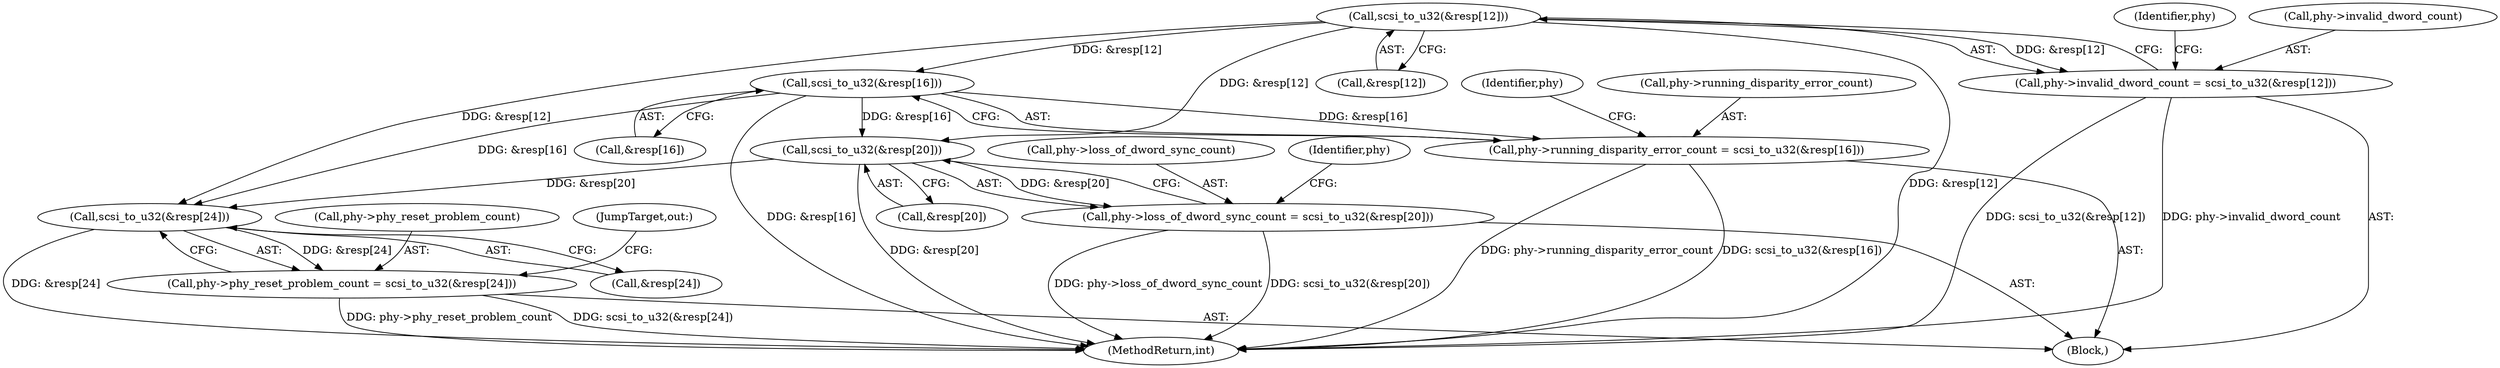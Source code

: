 digraph "0_linux_4a491b1ab11ca0556d2fda1ff1301e862a2d44c4@pointer" {
"1000171" [label="(Call,scsi_to_u32(&resp[12]))"];
"1000167" [label="(Call,phy->invalid_dword_count = scsi_to_u32(&resp[12]))"];
"1000180" [label="(Call,scsi_to_u32(&resp[16]))"];
"1000176" [label="(Call,phy->running_disparity_error_count = scsi_to_u32(&resp[16]))"];
"1000189" [label="(Call,scsi_to_u32(&resp[20]))"];
"1000185" [label="(Call,phy->loss_of_dword_sync_count = scsi_to_u32(&resp[20]))"];
"1000198" [label="(Call,scsi_to_u32(&resp[24]))"];
"1000194" [label="(Call,phy->phy_reset_problem_count = scsi_to_u32(&resp[24]))"];
"1000171" [label="(Call,scsi_to_u32(&resp[12]))"];
"1000167" [label="(Call,phy->invalid_dword_count = scsi_to_u32(&resp[12]))"];
"1000198" [label="(Call,scsi_to_u32(&resp[24]))"];
"1000199" [label="(Call,&resp[24])"];
"1000185" [label="(Call,phy->loss_of_dword_sync_count = scsi_to_u32(&resp[20]))"];
"1000172" [label="(Call,&resp[12])"];
"1000210" [label="(MethodReturn,int)"];
"1000181" [label="(Call,&resp[16])"];
"1000195" [label="(Call,phy->phy_reset_problem_count)"];
"1000203" [label="(JumpTarget,out:)"];
"1000177" [label="(Call,phy->running_disparity_error_count)"];
"1000176" [label="(Call,phy->running_disparity_error_count = scsi_to_u32(&resp[16]))"];
"1000194" [label="(Call,phy->phy_reset_problem_count = scsi_to_u32(&resp[24]))"];
"1000186" [label="(Call,phy->loss_of_dword_sync_count)"];
"1000189" [label="(Call,scsi_to_u32(&resp[20]))"];
"1000178" [label="(Identifier,phy)"];
"1000102" [label="(Block,)"];
"1000196" [label="(Identifier,phy)"];
"1000187" [label="(Identifier,phy)"];
"1000168" [label="(Call,phy->invalid_dword_count)"];
"1000190" [label="(Call,&resp[20])"];
"1000180" [label="(Call,scsi_to_u32(&resp[16]))"];
"1000171" -> "1000167"  [label="AST: "];
"1000171" -> "1000172"  [label="CFG: "];
"1000172" -> "1000171"  [label="AST: "];
"1000167" -> "1000171"  [label="CFG: "];
"1000171" -> "1000210"  [label="DDG: &resp[12]"];
"1000171" -> "1000167"  [label="DDG: &resp[12]"];
"1000171" -> "1000180"  [label="DDG: &resp[12]"];
"1000171" -> "1000189"  [label="DDG: &resp[12]"];
"1000171" -> "1000198"  [label="DDG: &resp[12]"];
"1000167" -> "1000102"  [label="AST: "];
"1000168" -> "1000167"  [label="AST: "];
"1000178" -> "1000167"  [label="CFG: "];
"1000167" -> "1000210"  [label="DDG: phy->invalid_dword_count"];
"1000167" -> "1000210"  [label="DDG: scsi_to_u32(&resp[12])"];
"1000180" -> "1000176"  [label="AST: "];
"1000180" -> "1000181"  [label="CFG: "];
"1000181" -> "1000180"  [label="AST: "];
"1000176" -> "1000180"  [label="CFG: "];
"1000180" -> "1000210"  [label="DDG: &resp[16]"];
"1000180" -> "1000176"  [label="DDG: &resp[16]"];
"1000180" -> "1000189"  [label="DDG: &resp[16]"];
"1000180" -> "1000198"  [label="DDG: &resp[16]"];
"1000176" -> "1000102"  [label="AST: "];
"1000177" -> "1000176"  [label="AST: "];
"1000187" -> "1000176"  [label="CFG: "];
"1000176" -> "1000210"  [label="DDG: scsi_to_u32(&resp[16])"];
"1000176" -> "1000210"  [label="DDG: phy->running_disparity_error_count"];
"1000189" -> "1000185"  [label="AST: "];
"1000189" -> "1000190"  [label="CFG: "];
"1000190" -> "1000189"  [label="AST: "];
"1000185" -> "1000189"  [label="CFG: "];
"1000189" -> "1000210"  [label="DDG: &resp[20]"];
"1000189" -> "1000185"  [label="DDG: &resp[20]"];
"1000189" -> "1000198"  [label="DDG: &resp[20]"];
"1000185" -> "1000102"  [label="AST: "];
"1000186" -> "1000185"  [label="AST: "];
"1000196" -> "1000185"  [label="CFG: "];
"1000185" -> "1000210"  [label="DDG: phy->loss_of_dword_sync_count"];
"1000185" -> "1000210"  [label="DDG: scsi_to_u32(&resp[20])"];
"1000198" -> "1000194"  [label="AST: "];
"1000198" -> "1000199"  [label="CFG: "];
"1000199" -> "1000198"  [label="AST: "];
"1000194" -> "1000198"  [label="CFG: "];
"1000198" -> "1000210"  [label="DDG: &resp[24]"];
"1000198" -> "1000194"  [label="DDG: &resp[24]"];
"1000194" -> "1000102"  [label="AST: "];
"1000195" -> "1000194"  [label="AST: "];
"1000203" -> "1000194"  [label="CFG: "];
"1000194" -> "1000210"  [label="DDG: phy->phy_reset_problem_count"];
"1000194" -> "1000210"  [label="DDG: scsi_to_u32(&resp[24])"];
}
